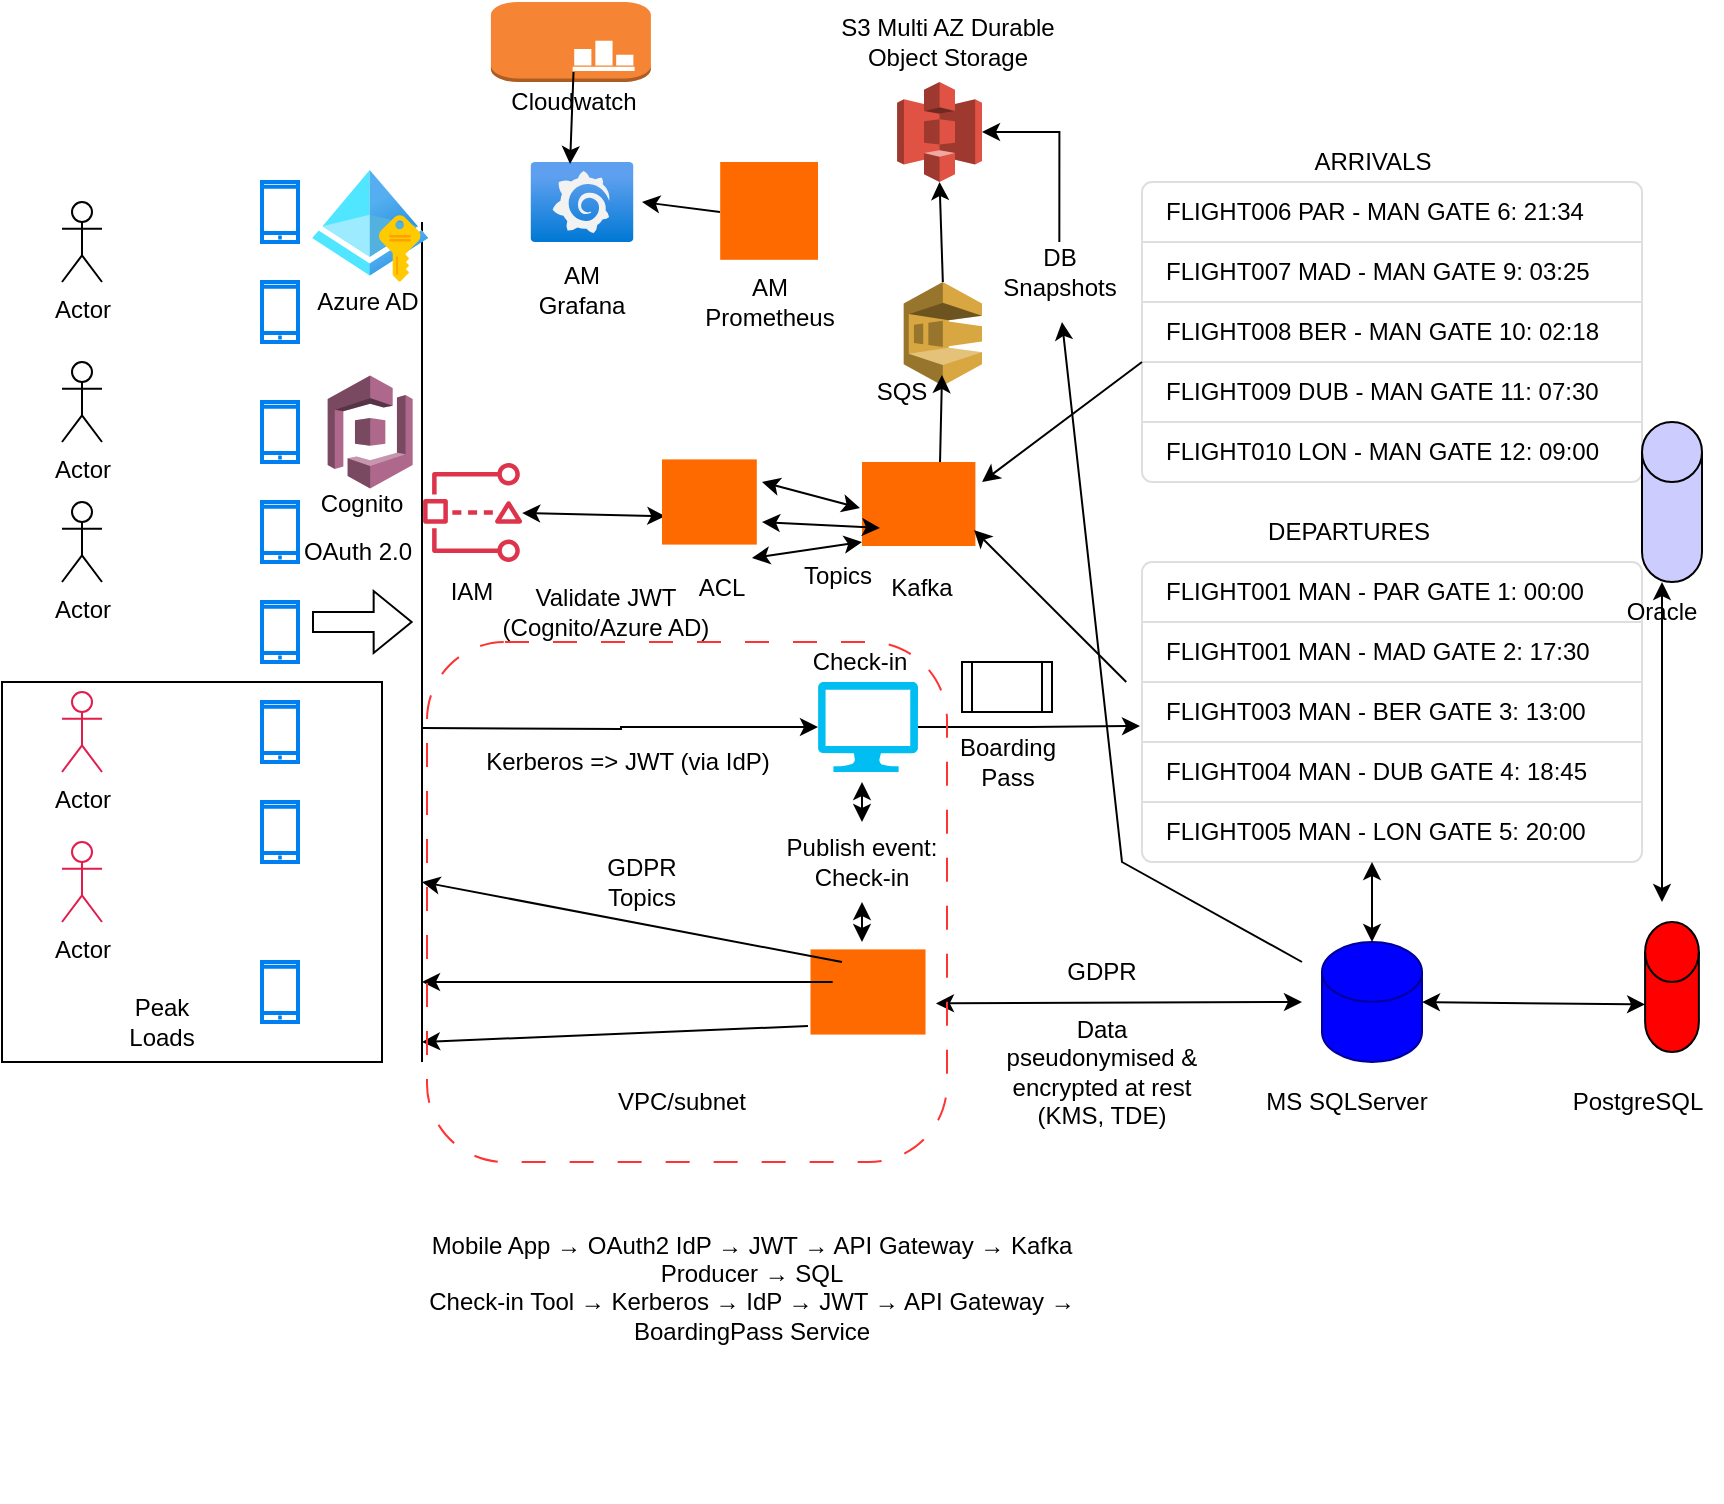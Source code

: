 <mxfile version="28.2.5">
  <diagram name="Page-1" id="J2SA0vO8uSSkRTsqPLue">
    <mxGraphModel dx="2276" dy="849" grid="1" gridSize="10" guides="1" tooltips="1" connect="1" arrows="1" fold="1" page="1" pageScale="1" pageWidth="850" pageHeight="1100" math="0" shadow="0">
      <root>
        <mxCell id="0" />
        <mxCell id="1" parent="0" />
        <mxCell id="4r-2aRm3RISCf5QqErQv-1" value="" style="points=[];aspect=fixed;html=1;align=center;shadow=0;dashed=0;fillColor=#FF6A00;strokeColor=none;shape=mxgraph.alibaba_cloud.kafka;" parent="1" vertex="1">
          <mxGeometry x="420" y="230" width="56.7" height="42" as="geometry" />
        </mxCell>
        <mxCell id="4r-2aRm3RISCf5QqErQv-3" value="" style="swimlane;fontStyle=0;childLayout=stackLayout;horizontal=1;startSize=0;horizontalStack=0;resizeParent=1;resizeParentMax=0;resizeLast=0;collapsible=0;marginBottom=0;whiteSpace=wrap;html=1;strokeColor=none;fillColor=none;" parent="1" vertex="1">
          <mxGeometry x="560" y="280" width="250" height="150" as="geometry" />
        </mxCell>
        <mxCell id="4r-2aRm3RISCf5QqErQv-4" value="FLIGHT001 MAN - PAR GATE 1: 00:00" style="text;strokeColor=#DFDFDF;fillColor=#FFFFFF;align=left;verticalAlign=middle;spacingLeft=10;spacingRight=10;overflow=hidden;points=[[0,0.5],[1,0.5]];portConstraint=eastwest;rotatable=0;whiteSpace=wrap;html=1;shape=mxgraph.bootstrap.topButton;rSize=5;fontColor=#000000;" parent="4r-2aRm3RISCf5QqErQv-3" vertex="1">
          <mxGeometry width="250" height="30" as="geometry" />
        </mxCell>
        <mxCell id="4r-2aRm3RISCf5QqErQv-5" value="FLIGHT001 MAN - MAD GATE 2: 17:30" style="text;strokeColor=#DFDFDF;fillColor=#FFFFFF;align=left;verticalAlign=middle;spacingLeft=10;spacingRight=10;overflow=hidden;points=[[0,0.5],[1,0.5]];portConstraint=eastwest;rotatable=0;whiteSpace=wrap;html=1;rSize=5;fontColor=#000000;" parent="4r-2aRm3RISCf5QqErQv-3" vertex="1">
          <mxGeometry y="30" width="250" height="30" as="geometry" />
        </mxCell>
        <mxCell id="4r-2aRm3RISCf5QqErQv-6" value="FLIGHT003 MAN - BER GATE 3: 13:00" style="text;strokeColor=#DFDFDF;fillColor=#FFFFFF;align=left;verticalAlign=middle;spacingLeft=10;spacingRight=10;overflow=hidden;points=[[0,0.5],[1,0.5]];portConstraint=eastwest;rotatable=0;whiteSpace=wrap;html=1;rSize=5;fontColor=#000000;" parent="4r-2aRm3RISCf5QqErQv-3" vertex="1">
          <mxGeometry y="60" width="250" height="30" as="geometry" />
        </mxCell>
        <mxCell id="4r-2aRm3RISCf5QqErQv-7" value="FLIGHT004 MAN - DUB GATE 4: 18:45" style="text;strokeColor=#DFDFDF;fillColor=#FFFFFF;align=left;verticalAlign=middle;spacingLeft=10;spacingRight=10;overflow=hidden;points=[[0,0.5],[1,0.5]];portConstraint=eastwest;rotatable=0;whiteSpace=wrap;html=1;rSize=5;fontColor=#000000;" parent="4r-2aRm3RISCf5QqErQv-3" vertex="1">
          <mxGeometry y="90" width="250" height="30" as="geometry" />
        </mxCell>
        <mxCell id="4r-2aRm3RISCf5QqErQv-8" value="FLIGHT005 MAN - LON GATE 5: 20:00" style="text;strokeColor=#DFDFDF;fillColor=#FFFFFF;align=left;verticalAlign=middle;spacingLeft=10;spacingRight=10;overflow=hidden;points=[[0,0.5],[1,0.5]];portConstraint=eastwest;rotatable=0;whiteSpace=wrap;html=1;shape=mxgraph.bootstrap.bottomButton;rSize=5;fontColor=#000000;" parent="4r-2aRm3RISCf5QqErQv-3" vertex="1">
          <mxGeometry y="120" width="250" height="30" as="geometry" />
        </mxCell>
        <mxCell id="4r-2aRm3RISCf5QqErQv-18" value="" style="swimlane;fontStyle=0;childLayout=stackLayout;horizontal=1;startSize=0;horizontalStack=0;resizeParent=1;resizeParentMax=0;resizeLast=0;collapsible=0;marginBottom=0;whiteSpace=wrap;html=1;strokeColor=none;fillColor=none;" parent="1" vertex="1">
          <mxGeometry x="560" y="90" width="250" height="150" as="geometry" />
        </mxCell>
        <mxCell id="4r-2aRm3RISCf5QqErQv-19" value="FLIGHT006 PAR - MAN GATE 6: 21:34" style="text;strokeColor=#DFDFDF;fillColor=#FFFFFF;align=left;verticalAlign=middle;spacingLeft=10;spacingRight=10;overflow=hidden;points=[[0,0.5],[1,0.5]];portConstraint=eastwest;rotatable=0;whiteSpace=wrap;html=1;shape=mxgraph.bootstrap.topButton;rSize=5;fontColor=#000000;" parent="4r-2aRm3RISCf5QqErQv-18" vertex="1">
          <mxGeometry width="250" height="30" as="geometry" />
        </mxCell>
        <mxCell id="4r-2aRm3RISCf5QqErQv-20" value="FLIGHT007 MAD - MAN GATE 9: 03:25" style="text;strokeColor=#DFDFDF;fillColor=#FFFFFF;align=left;verticalAlign=middle;spacingLeft=10;spacingRight=10;overflow=hidden;points=[[0,0.5],[1,0.5]];portConstraint=eastwest;rotatable=0;whiteSpace=wrap;html=1;rSize=5;fontColor=#000000;" parent="4r-2aRm3RISCf5QqErQv-18" vertex="1">
          <mxGeometry y="30" width="250" height="30" as="geometry" />
        </mxCell>
        <mxCell id="4r-2aRm3RISCf5QqErQv-21" value="FLIGHT008 BER - MAN GATE 10: 02:18" style="text;strokeColor=#DFDFDF;fillColor=#FFFFFF;align=left;verticalAlign=middle;spacingLeft=10;spacingRight=10;overflow=hidden;points=[[0,0.5],[1,0.5]];portConstraint=eastwest;rotatable=0;whiteSpace=wrap;html=1;rSize=5;fontColor=#000000;" parent="4r-2aRm3RISCf5QqErQv-18" vertex="1">
          <mxGeometry y="60" width="250" height="30" as="geometry" />
        </mxCell>
        <mxCell id="4r-2aRm3RISCf5QqErQv-22" value="FLIGHT009 DUB - MAN GATE 11: 07:30" style="text;strokeColor=#DFDFDF;fillColor=#FFFFFF;align=left;verticalAlign=middle;spacingLeft=10;spacingRight=10;overflow=hidden;points=[[0,0.5],[1,0.5]];portConstraint=eastwest;rotatable=0;whiteSpace=wrap;html=1;rSize=5;fontColor=#000000;" parent="4r-2aRm3RISCf5QqErQv-18" vertex="1">
          <mxGeometry y="90" width="250" height="30" as="geometry" />
        </mxCell>
        <mxCell id="4r-2aRm3RISCf5QqErQv-23" value="FLIGHT010 LON - MAN GATE 12: 09:00" style="text;strokeColor=#DFDFDF;fillColor=#FFFFFF;align=left;verticalAlign=middle;spacingLeft=10;spacingRight=10;overflow=hidden;points=[[0,0.5],[1,0.5]];portConstraint=eastwest;rotatable=0;whiteSpace=wrap;html=1;shape=mxgraph.bootstrap.bottomButton;rSize=5;fontColor=#000000;" parent="4r-2aRm3RISCf5QqErQv-18" vertex="1">
          <mxGeometry y="120" width="250" height="30" as="geometry" />
        </mxCell>
        <mxCell id="4r-2aRm3RISCf5QqErQv-24" value="DEPARTURES" style="text;html=1;align=center;verticalAlign=middle;resizable=0;points=[];autosize=1;strokeColor=none;fillColor=none;" parent="1" vertex="1">
          <mxGeometry x="612.5" y="250" width="100" height="30" as="geometry" />
        </mxCell>
        <mxCell id="4r-2aRm3RISCf5QqErQv-26" value="ARRIVALS" style="text;html=1;align=center;verticalAlign=middle;resizable=0;points=[];autosize=1;strokeColor=none;fillColor=none;" parent="1" vertex="1">
          <mxGeometry x="635" y="65" width="80" height="30" as="geometry" />
        </mxCell>
        <mxCell id="4r-2aRm3RISCf5QqErQv-27" value="" style="html=1;verticalLabelPosition=bottom;align=center;labelBackgroundColor=#ffffff;verticalAlign=top;strokeWidth=2;strokeColor=#0080F0;shadow=0;dashed=0;shape=mxgraph.ios7.icons.smartphone;" parent="1" vertex="1">
          <mxGeometry x="120" y="90" width="18" height="30" as="geometry" />
        </mxCell>
        <mxCell id="4r-2aRm3RISCf5QqErQv-31" value="" style="html=1;verticalLabelPosition=bottom;align=center;labelBackgroundColor=#ffffff;verticalAlign=top;strokeWidth=2;strokeColor=#0080F0;shadow=0;dashed=0;shape=mxgraph.ios7.icons.smartphone;" parent="1" vertex="1">
          <mxGeometry x="120" y="350" width="18" height="30" as="geometry" />
        </mxCell>
        <mxCell id="4r-2aRm3RISCf5QqErQv-32" value="" style="html=1;verticalLabelPosition=bottom;align=center;labelBackgroundColor=#ffffff;verticalAlign=top;strokeWidth=2;strokeColor=#0080F0;shadow=0;dashed=0;shape=mxgraph.ios7.icons.smartphone;" parent="1" vertex="1">
          <mxGeometry x="120" y="480" width="18" height="30" as="geometry" />
        </mxCell>
        <mxCell id="4r-2aRm3RISCf5QqErQv-33" value="" style="html=1;verticalLabelPosition=bottom;align=center;labelBackgroundColor=#ffffff;verticalAlign=top;strokeWidth=2;strokeColor=#0080F0;shadow=0;dashed=0;shape=mxgraph.ios7.icons.smartphone;" parent="1" vertex="1">
          <mxGeometry x="120" y="200" width="18" height="30" as="geometry" />
        </mxCell>
        <mxCell id="4r-2aRm3RISCf5QqErQv-34" value="" style="html=1;verticalLabelPosition=bottom;align=center;labelBackgroundColor=#ffffff;verticalAlign=top;strokeWidth=2;strokeColor=#0080F0;shadow=0;dashed=0;shape=mxgraph.ios7.icons.smartphone;" parent="1" vertex="1">
          <mxGeometry x="120" y="300" width="18" height="30" as="geometry" />
        </mxCell>
        <mxCell id="4r-2aRm3RISCf5QqErQv-35" value="" style="html=1;verticalLabelPosition=bottom;align=center;labelBackgroundColor=#ffffff;verticalAlign=top;strokeWidth=2;strokeColor=#0080F0;shadow=0;dashed=0;shape=mxgraph.ios7.icons.smartphone;" parent="1" vertex="1">
          <mxGeometry x="120" y="400" width="18" height="30" as="geometry" />
        </mxCell>
        <mxCell id="4r-2aRm3RISCf5QqErQv-36" value="" style="html=1;verticalLabelPosition=bottom;align=center;labelBackgroundColor=#ffffff;verticalAlign=top;strokeWidth=2;strokeColor=#0080F0;shadow=0;dashed=0;shape=mxgraph.ios7.icons.smartphone;" parent="1" vertex="1">
          <mxGeometry x="120" y="250" width="18" height="30" as="geometry" />
        </mxCell>
        <mxCell id="4r-2aRm3RISCf5QqErQv-37" value="" style="html=1;verticalLabelPosition=bottom;align=center;labelBackgroundColor=#ffffff;verticalAlign=top;strokeWidth=2;strokeColor=#0080F0;shadow=0;dashed=0;shape=mxgraph.ios7.icons.smartphone;" parent="1" vertex="1">
          <mxGeometry x="120" y="140" width="18" height="30" as="geometry" />
        </mxCell>
        <mxCell id="4r-2aRm3RISCf5QqErQv-38" value="" style="outlineConnect=0;dashed=0;verticalLabelPosition=bottom;verticalAlign=top;align=center;html=1;shape=mxgraph.aws3.sqs;fillColor=#D9A741;gradientColor=none;" parent="1" vertex="1">
          <mxGeometry x="440.85" y="140" width="39.15" height="51.9" as="geometry" />
        </mxCell>
        <mxCell id="4r-2aRm3RISCf5QqErQv-39" value="" style="outlineConnect=0;dashed=0;verticalLabelPosition=bottom;verticalAlign=top;align=center;html=1;shape=mxgraph.aws3.s3;fillColor=#E05243;gradientColor=none;" parent="1" vertex="1">
          <mxGeometry x="437.55" y="40" width="42.45" height="50" as="geometry" />
        </mxCell>
        <mxCell id="4r-2aRm3RISCf5QqErQv-40" value="Actor" style="shape=umlActor;verticalLabelPosition=bottom;verticalAlign=top;html=1;outlineConnect=0;" parent="1" vertex="1">
          <mxGeometry x="20" y="100" width="20" height="40" as="geometry" />
        </mxCell>
        <mxCell id="4r-2aRm3RISCf5QqErQv-41" value="Actor" style="shape=umlActor;verticalLabelPosition=bottom;verticalAlign=top;html=1;outlineConnect=0;" parent="1" vertex="1">
          <mxGeometry x="20" y="180" width="20" height="40" as="geometry" />
        </mxCell>
        <mxCell id="4r-2aRm3RISCf5QqErQv-42" value="Actor" style="shape=umlActor;verticalLabelPosition=bottom;verticalAlign=top;html=1;outlineConnect=0;" parent="1" vertex="1">
          <mxGeometry x="20" y="250" width="20" height="40" as="geometry" />
        </mxCell>
        <mxCell id="4r-2aRm3RISCf5QqErQv-43" value="Actor" style="shape=umlActor;verticalLabelPosition=bottom;verticalAlign=top;html=1;outlineConnect=0;strokeColor=light-dark(#e21d4e, #ededed);" parent="1" vertex="1">
          <mxGeometry x="20" y="345" width="20" height="40" as="geometry" />
        </mxCell>
        <mxCell id="4r-2aRm3RISCf5QqErQv-44" value="Actor" style="shape=umlActor;verticalLabelPosition=bottom;verticalAlign=top;html=1;outlineConnect=0;strokeColor=light-dark(#e21d4e, #ededed);" parent="1" vertex="1">
          <mxGeometry x="20" y="420" width="20" height="40" as="geometry" />
        </mxCell>
        <mxCell id="4r-2aRm3RISCf5QqErQv-46" value="" style="endArrow=none;html=1;rounded=0;" parent="1" edge="1">
          <mxGeometry width="50" height="50" relative="1" as="geometry">
            <mxPoint x="200" y="530" as="sourcePoint" />
            <mxPoint x="200" y="110" as="targetPoint" />
          </mxGeometry>
        </mxCell>
        <mxCell id="4r-2aRm3RISCf5QqErQv-49" value="" style="shape=cylinder3;whiteSpace=wrap;html=1;boundedLbl=1;backgroundOutline=1;size=15;strokeColor=default;fillColor=#CCCCFF;" parent="1" vertex="1">
          <mxGeometry x="810" y="210" width="30" height="80" as="geometry" />
        </mxCell>
        <mxCell id="4r-2aRm3RISCf5QqErQv-51" value="Kafka" style="text;html=1;align=center;verticalAlign=middle;whiteSpace=wrap;rounded=0;" parent="1" vertex="1">
          <mxGeometry x="420" y="278" width="60" height="30" as="geometry" />
        </mxCell>
        <mxCell id="4r-2aRm3RISCf5QqErQv-52" value="Oracle" style="text;html=1;align=center;verticalAlign=middle;whiteSpace=wrap;rounded=0;" parent="1" vertex="1">
          <mxGeometry x="790" y="290" width="60" height="30" as="geometry" />
        </mxCell>
        <mxCell id="4r-2aRm3RISCf5QqErQv-55" value="" style="endArrow=classic;html=1;rounded=0;exitX=0.688;exitY=0;exitDx=0;exitDy=0;exitPerimeter=0;" parent="1" source="4r-2aRm3RISCf5QqErQv-1" edge="1">
          <mxGeometry width="50" height="50" relative="1" as="geometry">
            <mxPoint x="410" y="236.5" as="sourcePoint" />
            <mxPoint x="460" y="186.5" as="targetPoint" />
          </mxGeometry>
        </mxCell>
        <mxCell id="4r-2aRm3RISCf5QqErQv-57" value="" style="endArrow=classic;startArrow=classic;html=1;rounded=0;entryX=-0.018;entryY=0.548;entryDx=0;entryDy=0;entryPerimeter=0;" parent="1" target="4r-2aRm3RISCf5QqErQv-1" edge="1">
          <mxGeometry width="50" height="50" relative="1" as="geometry">
            <mxPoint x="370" y="240" as="sourcePoint" />
            <mxPoint x="420" y="254.988" as="targetPoint" />
          </mxGeometry>
        </mxCell>
        <mxCell id="4r-2aRm3RISCf5QqErQv-58" value="" style="shape=cylinder3;whiteSpace=wrap;html=1;boundedLbl=1;backgroundOutline=1;size=15;fillColor=#FF0000;" parent="1" vertex="1">
          <mxGeometry x="811.55" y="460" width="26.89" height="65" as="geometry" />
        </mxCell>
        <mxCell id="4r-2aRm3RISCf5QqErQv-59" value="PostgreSQL" style="text;html=1;align=center;verticalAlign=middle;whiteSpace=wrap;rounded=0;" parent="1" vertex="1">
          <mxGeometry x="778.44" y="535" width="60" height="30" as="geometry" />
        </mxCell>
        <mxCell id="4r-2aRm3RISCf5QqErQv-60" value="" style="shape=cylinder3;whiteSpace=wrap;html=1;boundedLbl=1;backgroundOutline=1;size=15;strokeColor=#000099;fillColor=#0000FF;" parent="1" vertex="1">
          <mxGeometry x="650" y="470" width="50" height="60" as="geometry" />
        </mxCell>
        <mxCell id="4r-2aRm3RISCf5QqErQv-61" value="MS SQLServer" style="text;html=1;align=center;verticalAlign=middle;whiteSpace=wrap;rounded=0;" parent="1" vertex="1">
          <mxGeometry x="620" y="535" width="85" height="30" as="geometry" />
        </mxCell>
        <mxCell id="4r-2aRm3RISCf5QqErQv-62" value="" style="endArrow=classic;startArrow=classic;html=1;rounded=0;entryX=0.5;entryY=0;entryDx=0;entryDy=0;" parent="1" target="4r-2aRm3RISCf5QqErQv-52" edge="1">
          <mxGeometry width="50" height="50" relative="1" as="geometry">
            <mxPoint x="820" y="450" as="sourcePoint" />
            <mxPoint x="400" y="270" as="targetPoint" />
          </mxGeometry>
        </mxCell>
        <mxCell id="4r-2aRm3RISCf5QqErQv-63" value="" style="endArrow=classic;startArrow=classic;html=1;rounded=0;entryX=0;entryY=0;entryDx=0;entryDy=41.25;entryPerimeter=0;exitX=1;exitY=0.5;exitDx=0;exitDy=0;exitPerimeter=0;" parent="1" source="4r-2aRm3RISCf5QqErQv-60" target="4r-2aRm3RISCf5QqErQv-58" edge="1">
          <mxGeometry width="50" height="50" relative="1" as="geometry">
            <mxPoint x="350" y="320" as="sourcePoint" />
            <mxPoint x="400" y="270" as="targetPoint" />
          </mxGeometry>
        </mxCell>
        <mxCell id="4r-2aRm3RISCf5QqErQv-64" value="" style="sketch=0;outlineConnect=0;fontColor=#232F3E;gradientColor=none;fillColor=#DD344C;strokeColor=none;dashed=0;verticalLabelPosition=bottom;verticalAlign=top;align=center;html=1;fontSize=12;fontStyle=0;aspect=fixed;pointerEvents=1;shape=mxgraph.aws4.access_analyzer;" parent="1" vertex="1">
          <mxGeometry x="200" y="230" width="50.65" height="50" as="geometry" />
        </mxCell>
        <mxCell id="4r-2aRm3RISCf5QqErQv-66" value="" style="endArrow=classic;startArrow=classic;html=1;rounded=0;entryX=0.035;entryY=0.667;entryDx=0;entryDy=0;entryPerimeter=0;" parent="1" source="4r-2aRm3RISCf5QqErQv-64" target="4r-2aRm3RISCf5QqErQv-65" edge="1">
          <mxGeometry width="50" height="50" relative="1" as="geometry">
            <mxPoint x="250" y="255" as="sourcePoint" />
            <mxPoint x="422" y="258" as="targetPoint" />
          </mxGeometry>
        </mxCell>
        <mxCell id="4r-2aRm3RISCf5QqErQv-65" value="" style="points=[];aspect=fixed;html=1;align=center;shadow=0;dashed=0;fillColor=#FF6A00;strokeColor=none;shape=mxgraph.alibaba_cloud.network_acl_access_control_list;" parent="1" vertex="1">
          <mxGeometry x="320" y="228.7" width="47.4" height="42.6" as="geometry" />
        </mxCell>
        <mxCell id="4r-2aRm3RISCf5QqErQv-67" value="IAM" style="text;html=1;align=center;verticalAlign=middle;whiteSpace=wrap;rounded=0;" parent="1" vertex="1">
          <mxGeometry x="195.33" y="280" width="60" height="30" as="geometry" />
        </mxCell>
        <mxCell id="4r-2aRm3RISCf5QqErQv-68" value="ACL" style="text;html=1;align=center;verticalAlign=middle;whiteSpace=wrap;rounded=0;" parent="1" vertex="1">
          <mxGeometry x="320" y="278" width="60" height="30" as="geometry" />
        </mxCell>
        <mxCell id="4r-2aRm3RISCf5QqErQv-69" value="" style="endArrow=classic;startArrow=classic;html=1;rounded=0;entryX=-0.018;entryY=0.548;entryDx=0;entryDy=0;entryPerimeter=0;" parent="1" edge="1">
          <mxGeometry width="50" height="50" relative="1" as="geometry">
            <mxPoint x="370" y="260" as="sourcePoint" />
            <mxPoint x="429" y="263" as="targetPoint" />
          </mxGeometry>
        </mxCell>
        <mxCell id="4r-2aRm3RISCf5QqErQv-70" value="" style="endArrow=classic;startArrow=classic;html=1;rounded=0;exitX=0.75;exitY=0;exitDx=0;exitDy=0;" parent="1" source="4r-2aRm3RISCf5QqErQv-68" edge="1">
          <mxGeometry width="50" height="50" relative="1" as="geometry">
            <mxPoint x="380" y="270" as="sourcePoint" />
            <mxPoint x="420" y="270" as="targetPoint" />
          </mxGeometry>
        </mxCell>
        <mxCell id="4r-2aRm3RISCf5QqErQv-72" value="Topics" style="text;html=1;align=center;verticalAlign=middle;whiteSpace=wrap;rounded=0;" parent="1" vertex="1">
          <mxGeometry x="377.55" y="272" width="60" height="30" as="geometry" />
        </mxCell>
        <mxCell id="4r-2aRm3RISCf5QqErQv-74" value="" style="edgeStyle=orthogonalEdgeStyle;rounded=0;orthogonalLoop=1;jettySize=auto;html=1;exitX=1;exitY=0.5;exitDx=0;exitDy=0;exitPerimeter=0;entryX=-0.004;entryY=0.733;entryDx=0;entryDy=0;entryPerimeter=0;" parent="1" source="4r-2aRm3RISCf5QqErQv-73" target="4r-2aRm3RISCf5QqErQv-6" edge="1">
          <mxGeometry relative="1" as="geometry">
            <mxPoint x="540" y="363" as="targetPoint" />
          </mxGeometry>
        </mxCell>
        <mxCell id="4r-2aRm3RISCf5QqErQv-73" value="" style="verticalLabelPosition=bottom;html=1;verticalAlign=top;align=center;strokeColor=none;fillColor=#00BEF2;shape=mxgraph.azure.computer;pointerEvents=1;" parent="1" vertex="1">
          <mxGeometry x="398" y="340" width="50" height="45" as="geometry" />
        </mxCell>
        <mxCell id="4r-2aRm3RISCf5QqErQv-75" style="edgeStyle=orthogonalEdgeStyle;rounded=0;orthogonalLoop=1;jettySize=auto;html=1;entryX=0;entryY=0.5;entryDx=0;entryDy=0;entryPerimeter=0;" parent="1" target="4r-2aRm3RISCf5QqErQv-73" edge="1">
          <mxGeometry relative="1" as="geometry">
            <mxPoint x="200" y="363" as="sourcePoint" />
            <mxPoint x="298" y="375" as="targetPoint" />
            <Array as="points" />
          </mxGeometry>
        </mxCell>
        <mxCell id="4r-2aRm3RISCf5QqErQv-76" value="Check-in" style="text;html=1;align=center;verticalAlign=middle;whiteSpace=wrap;rounded=0;" parent="1" vertex="1">
          <mxGeometry x="389" y="315" width="60" height="30" as="geometry" />
        </mxCell>
        <mxCell id="4r-2aRm3RISCf5QqErQv-77" value="" style="endArrow=classic;html=1;rounded=0;" parent="1" edge="1">
          <mxGeometry width="50" height="50" relative="1" as="geometry">
            <mxPoint x="560" y="180" as="sourcePoint" />
            <mxPoint x="480" y="240" as="targetPoint" />
          </mxGeometry>
        </mxCell>
        <mxCell id="4r-2aRm3RISCf5QqErQv-79" value="" style="endArrow=classic;html=1;rounded=0;exitX=0;exitY=0.5;exitDx=0;exitDy=0;entryX=0.988;entryY=0.81;entryDx=0;entryDy=0;entryPerimeter=0;" parent="1" target="4r-2aRm3RISCf5QqErQv-1" edge="1">
          <mxGeometry width="50" height="50" relative="1" as="geometry">
            <mxPoint x="552.13" y="340" as="sourcePoint" />
            <mxPoint x="482.13" y="415" as="targetPoint" />
          </mxGeometry>
        </mxCell>
        <mxCell id="4r-2aRm3RISCf5QqErQv-80" value="" style="shape=process;whiteSpace=wrap;html=1;backgroundOutline=1;" parent="1" vertex="1">
          <mxGeometry x="470" y="330" width="45" height="25" as="geometry" />
        </mxCell>
        <mxCell id="4r-2aRm3RISCf5QqErQv-81" value="Boarding&lt;div&gt;Pass&lt;/div&gt;" style="text;html=1;align=center;verticalAlign=middle;whiteSpace=wrap;rounded=0;" parent="1" vertex="1">
          <mxGeometry x="462.5" y="375" width="60" height="10" as="geometry" />
        </mxCell>
        <mxCell id="4r-2aRm3RISCf5QqErQv-87" value="" style="endArrow=classic;startArrow=classic;html=1;rounded=0;exitX=0.5;exitY=0;exitDx=0;exitDy=0;exitPerimeter=0;entryX=0.46;entryY=1;entryDx=0;entryDy=0;entryPerimeter=0;" parent="1" source="4r-2aRm3RISCf5QqErQv-60" target="4r-2aRm3RISCf5QqErQv-8" edge="1">
          <mxGeometry width="50" height="50" relative="1" as="geometry">
            <mxPoint x="350" y="320" as="sourcePoint" />
            <mxPoint x="400" y="270" as="targetPoint" />
          </mxGeometry>
        </mxCell>
        <mxCell id="4r-2aRm3RISCf5QqErQv-154" value="" style="points=[];aspect=fixed;html=1;align=center;shadow=0;dashed=0;fillColor=#FF6A00;strokeColor=none;shape=mxgraph.alibaba_cloud.kafka;" parent="1" vertex="1">
          <mxGeometry x="394.25" y="473.7" width="57.5" height="42.59" as="geometry" />
        </mxCell>
        <mxCell id="4r-2aRm3RISCf5QqErQv-156" value="" style="endArrow=classic;startArrow=classic;html=1;rounded=0;exitX=1.091;exitY=0.634;exitDx=0;exitDy=0;exitPerimeter=0;" parent="1" source="4r-2aRm3RISCf5QqErQv-154" edge="1">
          <mxGeometry width="50" height="50" relative="1" as="geometry">
            <mxPoint x="510" y="510" as="sourcePoint" />
            <mxPoint x="640" y="500" as="targetPoint" />
          </mxGeometry>
        </mxCell>
        <mxCell id="4r-2aRm3RISCf5QqErQv-157" value="" style="endArrow=classic;startArrow=classic;html=1;rounded=0;" parent="1" source="4r-2aRm3RISCf5QqErQv-162" edge="1">
          <mxGeometry width="50" height="50" relative="1" as="geometry">
            <mxPoint x="420" y="470" as="sourcePoint" />
            <mxPoint x="420" y="390" as="targetPoint" />
          </mxGeometry>
        </mxCell>
        <mxCell id="4r-2aRm3RISCf5QqErQv-158" value="GDPR" style="text;html=1;align=center;verticalAlign=middle;whiteSpace=wrap;rounded=0;" parent="1" vertex="1">
          <mxGeometry x="510" y="470" width="60" height="30" as="geometry" />
        </mxCell>
        <mxCell id="4r-2aRm3RISCf5QqErQv-159" value="" style="endArrow=classic;html=1;rounded=0;exitX=0.274;exitY=0.148;exitDx=0;exitDy=0;exitPerimeter=0;" parent="1" source="4r-2aRm3RISCf5QqErQv-154" edge="1">
          <mxGeometry width="50" height="50" relative="1" as="geometry">
            <mxPoint x="350" y="350" as="sourcePoint" />
            <mxPoint x="200" y="440" as="targetPoint" />
          </mxGeometry>
        </mxCell>
        <mxCell id="4r-2aRm3RISCf5QqErQv-160" value="" style="endArrow=classic;html=1;rounded=0;exitX=0.274;exitY=0.148;exitDx=0;exitDy=0;exitPerimeter=0;" parent="1" edge="1">
          <mxGeometry width="50" height="50" relative="1" as="geometry">
            <mxPoint x="405.33" y="490" as="sourcePoint" />
            <mxPoint x="200" y="490" as="targetPoint" />
          </mxGeometry>
        </mxCell>
        <mxCell id="4r-2aRm3RISCf5QqErQv-161" value="" style="endArrow=classic;html=1;rounded=0;exitX=-0.022;exitY=0.899;exitDx=0;exitDy=0;exitPerimeter=0;" parent="1" source="4r-2aRm3RISCf5QqErQv-154" edge="1">
          <mxGeometry width="50" height="50" relative="1" as="geometry">
            <mxPoint x="415.33" y="500" as="sourcePoint" />
            <mxPoint x="200" y="520" as="targetPoint" />
          </mxGeometry>
        </mxCell>
        <mxCell id="4r-2aRm3RISCf5QqErQv-163" value="" style="endArrow=classic;startArrow=classic;html=1;rounded=0;" parent="1" target="4r-2aRm3RISCf5QqErQv-162" edge="1">
          <mxGeometry width="50" height="50" relative="1" as="geometry">
            <mxPoint x="420" y="470" as="sourcePoint" />
            <mxPoint x="420" y="390" as="targetPoint" />
          </mxGeometry>
        </mxCell>
        <mxCell id="4r-2aRm3RISCf5QqErQv-162" value="Publish event:&lt;div&gt;Check-in&lt;/div&gt;" style="text;html=1;align=center;verticalAlign=middle;whiteSpace=wrap;rounded=0;" parent="1" vertex="1">
          <mxGeometry x="340" y="410" width="160" height="40" as="geometry" />
        </mxCell>
        <mxCell id="4r-2aRm3RISCf5QqErQv-164" value="GDPR Topics" style="text;html=1;align=center;verticalAlign=middle;whiteSpace=wrap;rounded=0;" parent="1" vertex="1">
          <mxGeometry x="280" y="425" width="60" height="30" as="geometry" />
        </mxCell>
        <mxCell id="4r-2aRm3RISCf5QqErQv-165" value="" style="whiteSpace=wrap;html=1;aspect=fixed;fillColor=none;" parent="1" vertex="1">
          <mxGeometry x="-10" y="340" width="190" height="190" as="geometry" />
        </mxCell>
        <mxCell id="4r-2aRm3RISCf5QqErQv-166" value="S3 Multi AZ Durable Object Storage" style="text;html=1;align=center;verticalAlign=middle;whiteSpace=wrap;rounded=0;" parent="1" vertex="1">
          <mxGeometry x="398" y="5" width="130" height="30" as="geometry" />
        </mxCell>
        <mxCell id="4r-2aRm3RISCf5QqErQv-167" value="" style="endArrow=classic;html=1;rounded=0;" parent="1" edge="1">
          <mxGeometry width="50" height="50" relative="1" as="geometry">
            <mxPoint x="640" y="480" as="sourcePoint" />
            <mxPoint x="520" y="160" as="targetPoint" />
            <Array as="points">
              <mxPoint x="550" y="430" />
            </Array>
          </mxGeometry>
        </mxCell>
        <mxCell id="4r-2aRm3RISCf5QqErQv-168" value="DB Snapshots" style="text;html=1;align=center;verticalAlign=middle;whiteSpace=wrap;rounded=0;" parent="1" vertex="1">
          <mxGeometry x="488.67" y="120" width="60" height="30" as="geometry" />
        </mxCell>
        <mxCell id="4r-2aRm3RISCf5QqErQv-169" value="Peak Loads" style="text;html=1;align=center;verticalAlign=middle;whiteSpace=wrap;rounded=0;" parent="1" vertex="1">
          <mxGeometry x="40" y="495" width="60" height="30" as="geometry" />
        </mxCell>
        <mxCell id="4r-2aRm3RISCf5QqErQv-171" value="" style="shape=flexArrow;endArrow=classic;html=1;rounded=0;entryX=0;entryY=1;entryDx=0;entryDy=0;fontColor=#0000FF;" parent="1" target="4r-2aRm3RISCf5QqErQv-67" edge="1">
          <mxGeometry width="50" height="50" relative="1" as="geometry">
            <mxPoint x="145" y="310" as="sourcePoint" />
            <mxPoint x="195.33" y="258" as="targetPoint" />
          </mxGeometry>
        </mxCell>
        <mxCell id="4r-2aRm3RISCf5QqErQv-173" value="OAuth 2.0" style="text;html=1;align=center;verticalAlign=middle;whiteSpace=wrap;rounded=0;" parent="1" vertex="1">
          <mxGeometry x="138" y="260" width="60" height="30" as="geometry" />
        </mxCell>
        <mxCell id="4r-2aRm3RISCf5QqErQv-175" value="Kerberos =&amp;gt; JWT (via IdP)" style="text;html=1;align=center;verticalAlign=middle;whiteSpace=wrap;rounded=0;" parent="1" vertex="1">
          <mxGeometry x="228" y="365" width="150" height="30" as="geometry" />
        </mxCell>
        <mxCell id="4r-2aRm3RISCf5QqErQv-180" value="" style="points=[];aspect=fixed;html=1;align=center;shadow=0;dashed=0;fillColor=#FF6A00;strokeColor=none;shape=mxgraph.alibaba_cloud.prometheus;" parent="1" vertex="1">
          <mxGeometry x="349.1" y="80.0" width="48.9" height="48.9" as="geometry" />
        </mxCell>
        <mxCell id="4r-2aRm3RISCf5QqErQv-182" value="AM Prometheus" style="text;html=1;align=center;verticalAlign=middle;whiteSpace=wrap;rounded=0;" parent="1" vertex="1">
          <mxGeometry x="343.55" y="135" width="60" height="30" as="geometry" />
        </mxCell>
        <mxCell id="4r-2aRm3RISCf5QqErQv-185" value="" style="outlineConnect=0;dashed=0;verticalLabelPosition=bottom;verticalAlign=top;align=center;html=1;shape=mxgraph.aws3.instance_with_cloudwatch;fillColor=#F58534;gradientColor=none;" parent="1" vertex="1">
          <mxGeometry x="234.45" width="80" height="40" as="geometry" />
        </mxCell>
        <mxCell id="4r-2aRm3RISCf5QqErQv-186" value="Cloudwatch" style="text;html=1;align=center;verticalAlign=middle;whiteSpace=wrap;rounded=0;" parent="1" vertex="1">
          <mxGeometry x="245.76" y="35" width="60" height="30" as="geometry" />
        </mxCell>
        <mxCell id="VqLEv6coZE2ZVoNZ1Jh--4" value="Validate JWT (Cognito/Azure AD)" style="text;html=1;align=center;verticalAlign=middle;whiteSpace=wrap;rounded=0;" vertex="1" parent="1">
          <mxGeometry x="217.4" y="290" width="150" height="30" as="geometry" />
        </mxCell>
        <mxCell id="VqLEv6coZE2ZVoNZ1Jh--8" value="&lt;div&gt;Mobile App → OAuth2 IdP → JWT → API Gateway → Kafka Producer → SQL&lt;/div&gt;&lt;div&gt;Check-in Tool → Kerberos → IdP → JWT → API Gateway → BoardingPass Service&lt;/div&gt;&lt;div&gt;&lt;br&gt;&lt;/div&gt;" style="text;html=1;align=center;verticalAlign=middle;whiteSpace=wrap;rounded=0;" vertex="1" parent="1">
          <mxGeometry x="180.0" y="550" width="370" height="200" as="geometry" />
        </mxCell>
        <mxCell id="VqLEv6coZE2ZVoNZ1Jh--10" value="" style="whiteSpace=wrap;html=1;aspect=fixed;dashed=1;dashPattern=12 12;rounded=1;fillColor=none;strokeColor=#FF3333;" vertex="1" parent="1">
          <mxGeometry x="202.5" y="320" width="260" height="260" as="geometry" />
        </mxCell>
        <mxCell id="VqLEv6coZE2ZVoNZ1Jh--11" value="VPC/subnet" style="text;html=1;align=center;verticalAlign=middle;whiteSpace=wrap;rounded=0;" vertex="1" parent="1">
          <mxGeometry x="240" y="535" width="180" height="30" as="geometry" />
        </mxCell>
        <mxCell id="VqLEv6coZE2ZVoNZ1Jh--12" value="Data pseudonymised &amp;amp; encrypted at rest (KMS, TDE)" style="text;html=1;align=center;verticalAlign=middle;whiteSpace=wrap;rounded=0;" vertex="1" parent="1">
          <mxGeometry x="485" y="495" width="110" height="80" as="geometry" />
        </mxCell>
        <mxCell id="VqLEv6coZE2ZVoNZ1Jh--13" value="" style="outlineConnect=0;dashed=0;verticalLabelPosition=bottom;verticalAlign=top;align=center;html=1;shape=mxgraph.aws3.cognito;fillColor=#AD688B;gradientColor=none;" vertex="1" parent="1">
          <mxGeometry x="152.83" y="186.75" width="42.5" height="56.5" as="geometry" />
        </mxCell>
        <mxCell id="VqLEv6coZE2ZVoNZ1Jh--14" value="Cognito" style="text;html=1;align=center;verticalAlign=middle;whiteSpace=wrap;rounded=0;" vertex="1" parent="1">
          <mxGeometry x="140" y="236" width="60" height="30" as="geometry" />
        </mxCell>
        <mxCell id="VqLEv6coZE2ZVoNZ1Jh--17" value="" style="image;aspect=fixed;html=1;points=[];align=center;fontSize=12;image=img/lib/azure2/identity/Managed_Identities.svg;" vertex="1" parent="1">
          <mxGeometry x="145.08" y="83.71" width="58" height="56.29" as="geometry" />
        </mxCell>
        <mxCell id="VqLEv6coZE2ZVoNZ1Jh--18" value="Azure AD" style="text;html=1;align=center;verticalAlign=middle;whiteSpace=wrap;rounded=0;" vertex="1" parent="1">
          <mxGeometry x="143.08" y="135" width="60" height="30" as="geometry" />
        </mxCell>
        <mxCell id="VqLEv6coZE2ZVoNZ1Jh--21" style="edgeStyle=orthogonalEdgeStyle;rounded=0;orthogonalLoop=1;jettySize=auto;html=1;exitX=0.5;exitY=0;exitDx=0;exitDy=0;entryX=1;entryY=0.5;entryDx=0;entryDy=0;entryPerimeter=0;" edge="1" parent="1" source="4r-2aRm3RISCf5QqErQv-168" target="4r-2aRm3RISCf5QqErQv-39">
          <mxGeometry relative="1" as="geometry" />
        </mxCell>
        <mxCell id="VqLEv6coZE2ZVoNZ1Jh--22" value="" style="image;aspect=fixed;html=1;points=[];align=center;fontSize=12;image=img/lib/azure2/other/Grafana.svg;" vertex="1" parent="1">
          <mxGeometry x="254.24" y="80" width="51.52" height="40" as="geometry" />
        </mxCell>
        <mxCell id="VqLEv6coZE2ZVoNZ1Jh--26" value="AM Grafana" style="text;html=1;align=center;verticalAlign=middle;whiteSpace=wrap;rounded=0;" vertex="1" parent="1">
          <mxGeometry x="250" y="128.9" width="60" height="30" as="geometry" />
        </mxCell>
        <mxCell id="VqLEv6coZE2ZVoNZ1Jh--31" value="" style="endArrow=classic;html=1;rounded=0;exitX=0.5;exitY=0;exitDx=0;exitDy=0;exitPerimeter=0;entryX=0.5;entryY=1;entryDx=0;entryDy=0;entryPerimeter=0;" edge="1" parent="1" source="4r-2aRm3RISCf5QqErQv-38" target="4r-2aRm3RISCf5QqErQv-39">
          <mxGeometry width="50" height="50" relative="1" as="geometry">
            <mxPoint x="-110" y="150" as="sourcePoint" />
            <mxPoint x="-60" y="100" as="targetPoint" />
          </mxGeometry>
        </mxCell>
        <mxCell id="VqLEv6coZE2ZVoNZ1Jh--32" value="SQS" style="text;html=1;align=center;verticalAlign=middle;whiteSpace=wrap;rounded=0;" vertex="1" parent="1">
          <mxGeometry x="410" y="180" width="60" height="30" as="geometry" />
        </mxCell>
        <mxCell id="VqLEv6coZE2ZVoNZ1Jh--33" value="" style="endArrow=classic;html=1;rounded=0;exitX=0.5;exitY=0;exitDx=0;exitDy=0;entryX=0.384;entryY=0.025;entryDx=0;entryDy=0;entryPerimeter=0;" edge="1" parent="1" source="4r-2aRm3RISCf5QqErQv-186" target="VqLEv6coZE2ZVoNZ1Jh--22">
          <mxGeometry width="50" height="50" relative="1" as="geometry">
            <mxPoint x="-90" y="140" as="sourcePoint" />
            <mxPoint x="-40" y="90" as="targetPoint" />
          </mxGeometry>
        </mxCell>
        <mxCell id="VqLEv6coZE2ZVoNZ1Jh--34" value="" style="endArrow=classic;html=1;rounded=0;exitX=-0.002;exitY=0.511;exitDx=0;exitDy=0;exitPerimeter=0;" edge="1" parent="1" source="4r-2aRm3RISCf5QqErQv-180">
          <mxGeometry width="50" height="50" relative="1" as="geometry">
            <mxPoint x="-90" y="120" as="sourcePoint" />
            <mxPoint x="310" y="100" as="targetPoint" />
          </mxGeometry>
        </mxCell>
      </root>
    </mxGraphModel>
  </diagram>
</mxfile>
